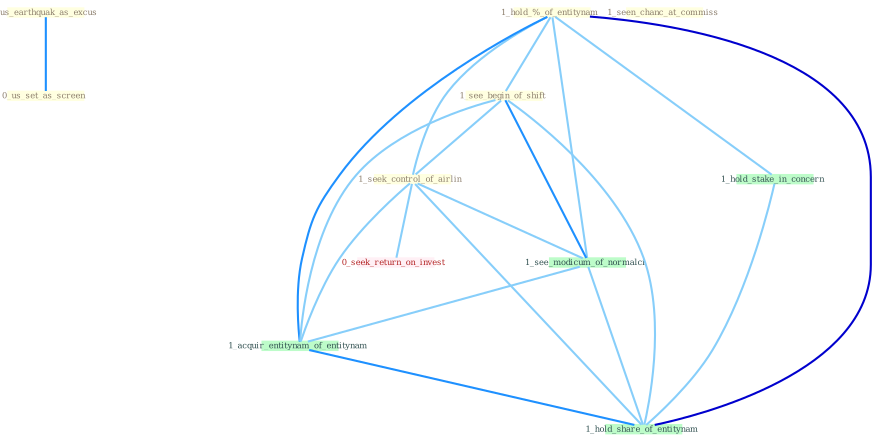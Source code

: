 Graph G{ 
    node
    [shape=polygon,style=filled,width=.5,height=.06,color="#BDFCC9",fixedsize=true,fontsize=4,
    fontcolor="#2f4f4f"];
    {node
    [color="#ffffe0", fontcolor="#8b7d6b"] "0_us_earthquak_as_excus " "1_hold_%_of_entitynam " "0_us_set_as_screen " "1_seen_chanc_at_commiss " "1_see_begin_of_shift " "1_seek_control_of_airlin "}
{node [color="#fff0f5", fontcolor="#b22222"] "0_seek_return_on_invest "}
edge [color="#B0E2FF"];

	"0_us_earthquak_as_excus " -- "0_us_set_as_screen " [w="2", color="#1e90ff" , len=0.8];
	"1_hold_%_of_entitynam " -- "1_see_begin_of_shift " [w="1", color="#87cefa" ];
	"1_hold_%_of_entitynam " -- "1_seek_control_of_airlin " [w="1", color="#87cefa" ];
	"1_hold_%_of_entitynam " -- "1_hold_stake_in_concern " [w="1", color="#87cefa" ];
	"1_hold_%_of_entitynam " -- "1_see_modicum_of_normalci " [w="1", color="#87cefa" ];
	"1_hold_%_of_entitynam " -- "1_acquir_entitynam_of_entitynam " [w="2", color="#1e90ff" , len=0.8];
	"1_hold_%_of_entitynam " -- "1_hold_share_of_entitynam " [w="3", color="#0000cd" , len=0.6];
	"1_see_begin_of_shift " -- "1_seek_control_of_airlin " [w="1", color="#87cefa" ];
	"1_see_begin_of_shift " -- "1_see_modicum_of_normalci " [w="2", color="#1e90ff" , len=0.8];
	"1_see_begin_of_shift " -- "1_acquir_entitynam_of_entitynam " [w="1", color="#87cefa" ];
	"1_see_begin_of_shift " -- "1_hold_share_of_entitynam " [w="1", color="#87cefa" ];
	"1_seek_control_of_airlin " -- "0_seek_return_on_invest " [w="1", color="#87cefa" ];
	"1_seek_control_of_airlin " -- "1_see_modicum_of_normalci " [w="1", color="#87cefa" ];
	"1_seek_control_of_airlin " -- "1_acquir_entitynam_of_entitynam " [w="1", color="#87cefa" ];
	"1_seek_control_of_airlin " -- "1_hold_share_of_entitynam " [w="1", color="#87cefa" ];
	"1_hold_stake_in_concern " -- "1_hold_share_of_entitynam " [w="1", color="#87cefa" ];
	"1_see_modicum_of_normalci " -- "1_acquir_entitynam_of_entitynam " [w="1", color="#87cefa" ];
	"1_see_modicum_of_normalci " -- "1_hold_share_of_entitynam " [w="1", color="#87cefa" ];
	"1_acquir_entitynam_of_entitynam " -- "1_hold_share_of_entitynam " [w="2", color="#1e90ff" , len=0.8];
}